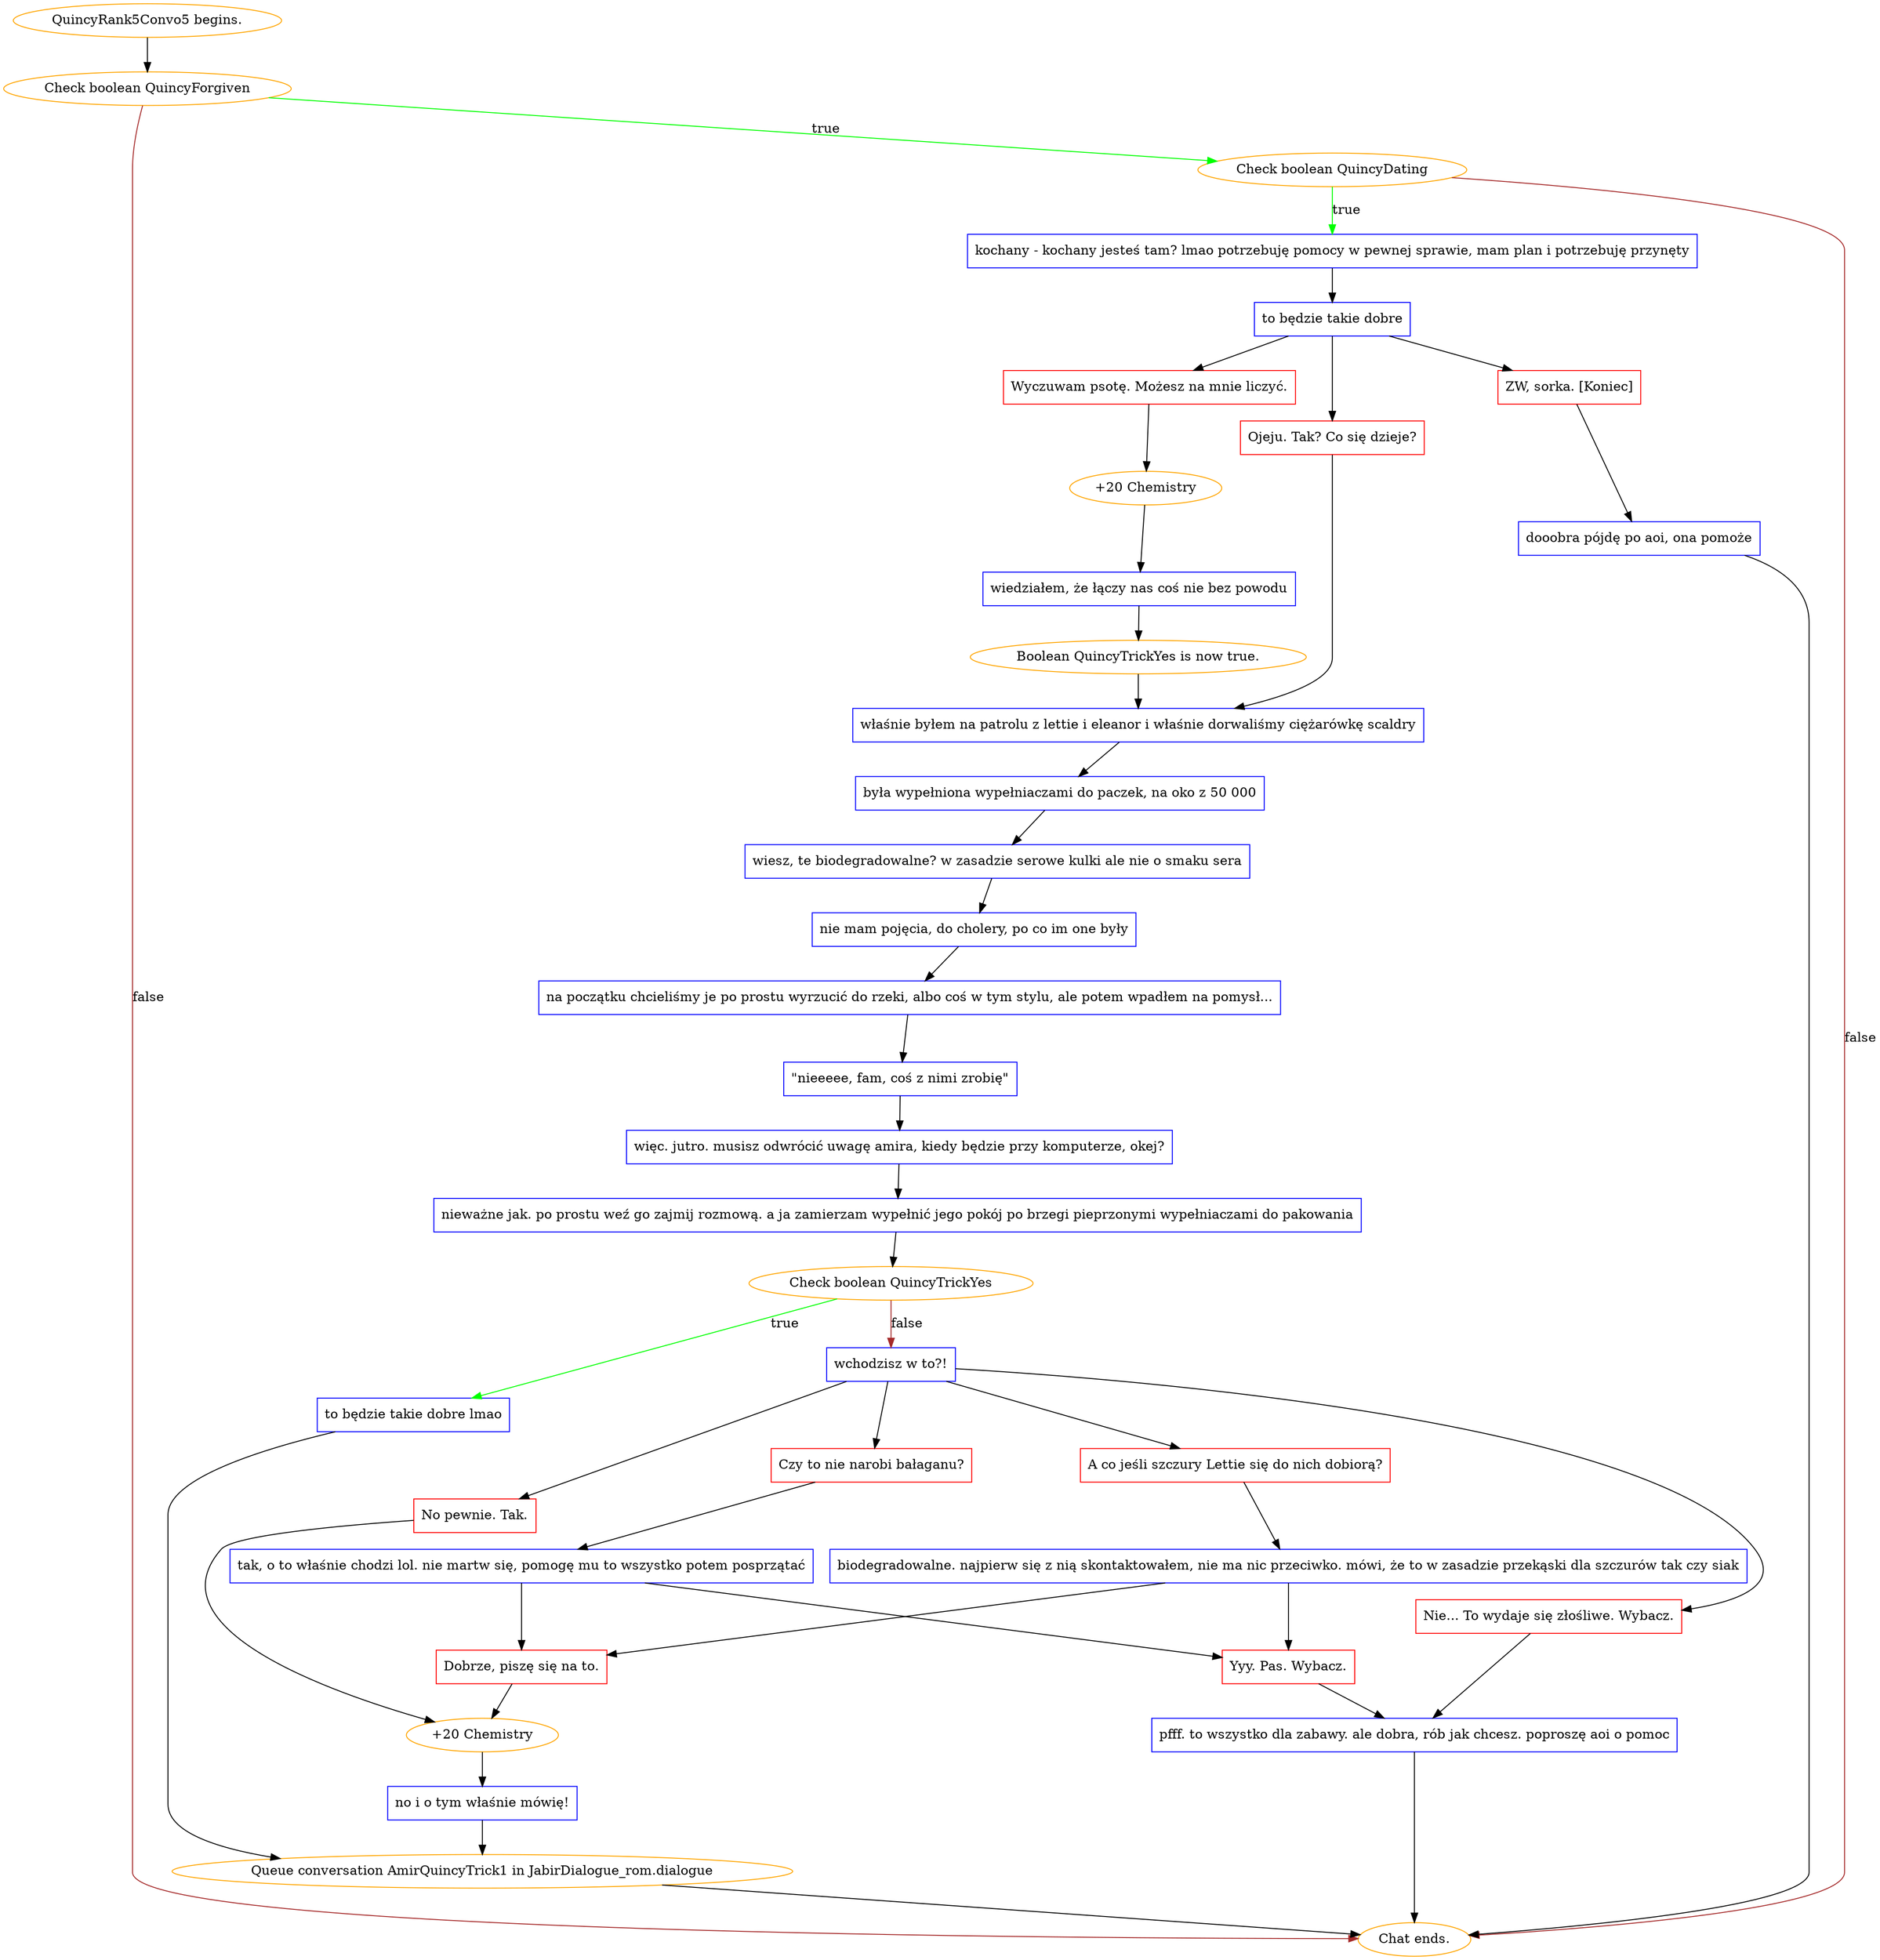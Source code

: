 digraph {
	"QuincyRank5Convo5 begins." [color=orange];
		"QuincyRank5Convo5 begins." -> j2406381004;
	j2406381004 [label="Check boolean QuincyForgiven",color=orange];
		j2406381004 -> j2463720372 [label=true,color=green];
		j2406381004 -> "Chat ends." [label=false,color=brown];
	j2463720372 [label="Check boolean QuincyDating",color=orange];
		j2463720372 -> j57371600 [label=true,color=green];
		j2463720372 -> "Chat ends." [label=false,color=brown];
	"Chat ends." [color=orange];
	j57371600 [label="kochany - kochany jesteś tam? lmao potrzebuję pomocy w pewnej sprawie, mam plan i potrzebuję przynęty",shape=box,color=blue];
		j57371600 -> j3699011328;
	j3699011328 [label="to będzie takie dobre",shape=box,color=blue];
		j3699011328 -> j3111345401;
		j3699011328 -> j3577878032;
		j3699011328 -> j2098278373;
	j3111345401 [label="Wyczuwam psotę. Możesz na mnie liczyć.",shape=box,color=red];
		j3111345401 -> j3237259336;
	j3577878032 [label="Ojeju. Tak? Co się dzieje?",shape=box,color=red];
		j3577878032 -> j2165478119;
	j2098278373 [label="ZW, sorka. [Koniec]",shape=box,color=red];
		j2098278373 -> j4188415948;
	j3237259336 [label="+20 Chemistry",color=orange];
		j3237259336 -> j3836687921;
	j2165478119 [label="właśnie byłem na patrolu z lettie i eleanor i właśnie dorwaliśmy ciężarówkę scaldry",shape=box,color=blue];
		j2165478119 -> j493583006;
	j4188415948 [label="dooobra pójdę po aoi, ona pomoże",shape=box,color=blue];
		j4188415948 -> "Chat ends.";
	j3836687921 [label="wiedziałem, że łączy nas coś nie bez powodu",shape=box,color=blue];
		j3836687921 -> j2288191005;
	j493583006 [label="była wypełniona wypełniaczami do paczek, na oko z 50 000",shape=box,color=blue];
		j493583006 -> j3251100037;
	j2288191005 [label="Boolean QuincyTrickYes is now true.",color=orange];
		j2288191005 -> j2165478119;
	j3251100037 [label="wiesz, te biodegradowalne? w zasadzie serowe kulki ale nie o smaku sera",shape=box,color=blue];
		j3251100037 -> j2148464147;
	j2148464147 [label="nie mam pojęcia, do cholery, po co im one były",shape=box,color=blue];
		j2148464147 -> j1819304962;
	j1819304962 [label="na początku chcieliśmy je po prostu wyrzucić do rzeki, albo coś w tym stylu, ale potem wpadłem na pomysł...",shape=box,color=blue];
		j1819304962 -> j4286500915;
	j4286500915 [label="\"nieeeee, fam, coś z nimi zrobię\"",shape=box,color=blue];
		j4286500915 -> j3721840136;
	j3721840136 [label="więc. jutro. musisz odwrócić uwagę amira, kiedy będzie przy komputerze, okej?",shape=box,color=blue];
		j3721840136 -> j2249621838;
	j2249621838 [label="nieważne jak. po prostu weź go zajmij rozmową. a ja zamierzam wypełnić jego pokój po brzegi pieprzonymi wypełniaczami do pakowania",shape=box,color=blue];
		j2249621838 -> j1473036272;
	j1473036272 [label="Check boolean QuincyTrickYes",color=orange];
		j1473036272 -> j3570950086 [label=true,color=green];
		j1473036272 -> j588582899 [label=false,color=brown];
	j3570950086 [label="to będzie takie dobre lmao",shape=box,color=blue];
		j3570950086 -> "Initiate conversation AmirQuincyTrick1 in JabirDialogue_rom.dialogue";
	j588582899 [label="wchodzisz w to?!",shape=box,color=blue];
		j588582899 -> j2361993044;
		j588582899 -> j106197432;
		j588582899 -> j3916131092;
		j588582899 -> j4134630572;
	"Initiate conversation AmirQuincyTrick1 in JabirDialogue_rom.dialogue" [label="Queue conversation AmirQuincyTrick1 in JabirDialogue_rom.dialogue",color=orange];
		"Initiate conversation AmirQuincyTrick1 in JabirDialogue_rom.dialogue" -> "Chat ends.";
	j2361993044 [label="No pewnie. Tak.",shape=box,color=red];
		j2361993044 -> j2852892053;
	j106197432 [label="Czy to nie narobi bałaganu?",shape=box,color=red];
		j106197432 -> j3155229814;
	j3916131092 [label="A co jeśli szczury Lettie się do nich dobiorą?",shape=box,color=red];
		j3916131092 -> j2818000087;
	j4134630572 [label="Nie... To wydaje się złośliwe. Wybacz.",shape=box,color=red];
		j4134630572 -> j1096854883;
	j2852892053 [label="+20 Chemistry",color=orange];
		j2852892053 -> j2981096806;
	j3155229814 [label="tak, o to właśnie chodzi lol. nie martw się, pomogę mu to wszystko potem posprzątać",shape=box,color=blue];
		j3155229814 -> j748940342;
		j3155229814 -> j1955227186;
	j2818000087 [label="biodegradowalne. najpierw się z nią skontaktowałem, nie ma nic przeciwko. mówi, że to w zasadzie przekąski dla szczurów tak czy siak",shape=box,color=blue];
		j2818000087 -> j748940342;
		j2818000087 -> j1955227186;
	j1096854883 [label="pfff. to wszystko dla zabawy. ale dobra, rób jak chcesz. poproszę aoi o pomoc",shape=box,color=blue];
		j1096854883 -> "Chat ends.";
	j2981096806 [label="no i o tym właśnie mówię!",shape=box,color=blue];
		j2981096806 -> "Initiate conversation AmirQuincyTrick1 in JabirDialogue_rom.dialogue";
	j748940342 [label="Dobrze, piszę się na to.",shape=box,color=red];
		j748940342 -> j2852892053;
	j1955227186 [label="Yyy. Pas. Wybacz.",shape=box,color=red];
		j1955227186 -> j1096854883;
}